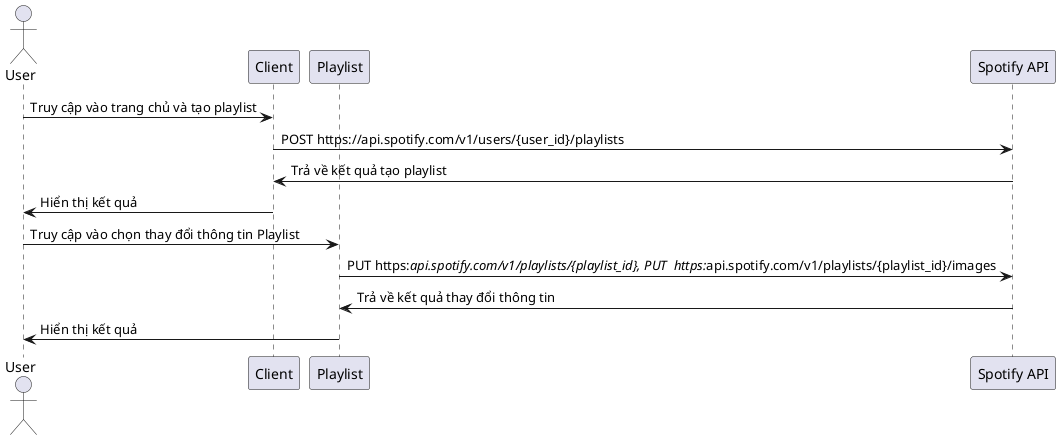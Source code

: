 @startuml
actor User
participant "Client" as Client
participant "Playlist" as Playlist
participant "Spotify API" as Spotify
User -> Client: Truy cập vào trang chủ và tạo playlist
Client -> Spotify: POST https://api.spotify.com/v1/users/{user_id}/playlists 
Spotify -> Client: Trả về kết quả tạo playlist
Client -> User: Hiển thị kết quả

User -> Playlist: Truy cập vào chọn thay đổi thông tin Playlist
Playlist -> Spotify: PUT https://api.spotify.com/v1/playlists/{playlist_id}, PUT  https://api.spotify.com/v1/playlists/{playlist_id}/images
Spotify -> Playlist: Trả về kết quả thay đổi thông tin
Playlist -> User: Hiển thị kết quả

@enduml